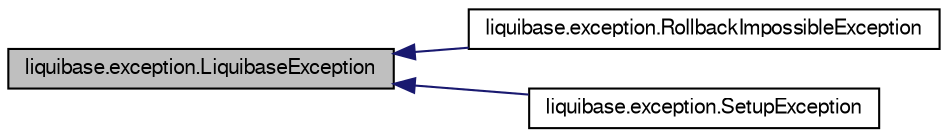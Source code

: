 digraph G
{
  edge [fontname="FreeSans",fontsize=10,labelfontname="FreeSans",labelfontsize=10];
  node [fontname="FreeSans",fontsize=10,shape=record];
  rankdir=LR;
  Node1 [label="liquibase.exception.LiquibaseException",height=0.2,width=0.4,color="black", fillcolor="grey75", style="filled" fontcolor="black"];
  Node1 -> Node2 [dir=back,color="midnightblue",fontsize=10,style="solid",fontname="FreeSans"];
  Node2 [label="liquibase.exception.RollbackImpossibleException",height=0.2,width=0.4,color="black", fillcolor="white", style="filled",URL="$classliquibase_1_1exception_1_1_rollback_impossible_exception.html",tooltip="Thrown if a change is encountered that cannot be rolled back."];
  Node1 -> Node3 [dir=back,color="midnightblue",fontsize=10,style="solid",fontname="FreeSans"];
  Node3 [label="liquibase.exception.SetupException",height=0.2,width=0.4,color="black", fillcolor="white", style="filled",URL="$classliquibase_1_1exception_1_1_setup_exception.html",tooltip="If there is an error with setting up a Change this Exception will be thrown."];
}
